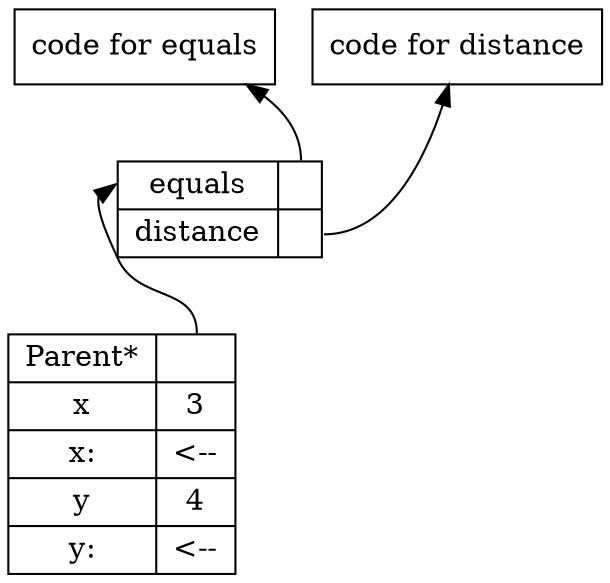 digraph g {
	rankdir=BT

	1 [shape=record, label="{<f00> Parent* | x | x: | y | y: } | {<f01> | <f11> 3 | <f21> \<-- | <f31> 4| <f41> \<--}"]	
	2 [shape=record, label="{<f00> equals | <f10> distance } | {<f01> | <f11>}"]
//	2 [shape=record, label="point traits"]

	3 [shape=record, label="code for equals"]
	4 [shape=record, label="code for distance"]
	
	1:f01 -> 2:f00;
	2:f01 -> 3;
	2:f11 -> 4;
}
